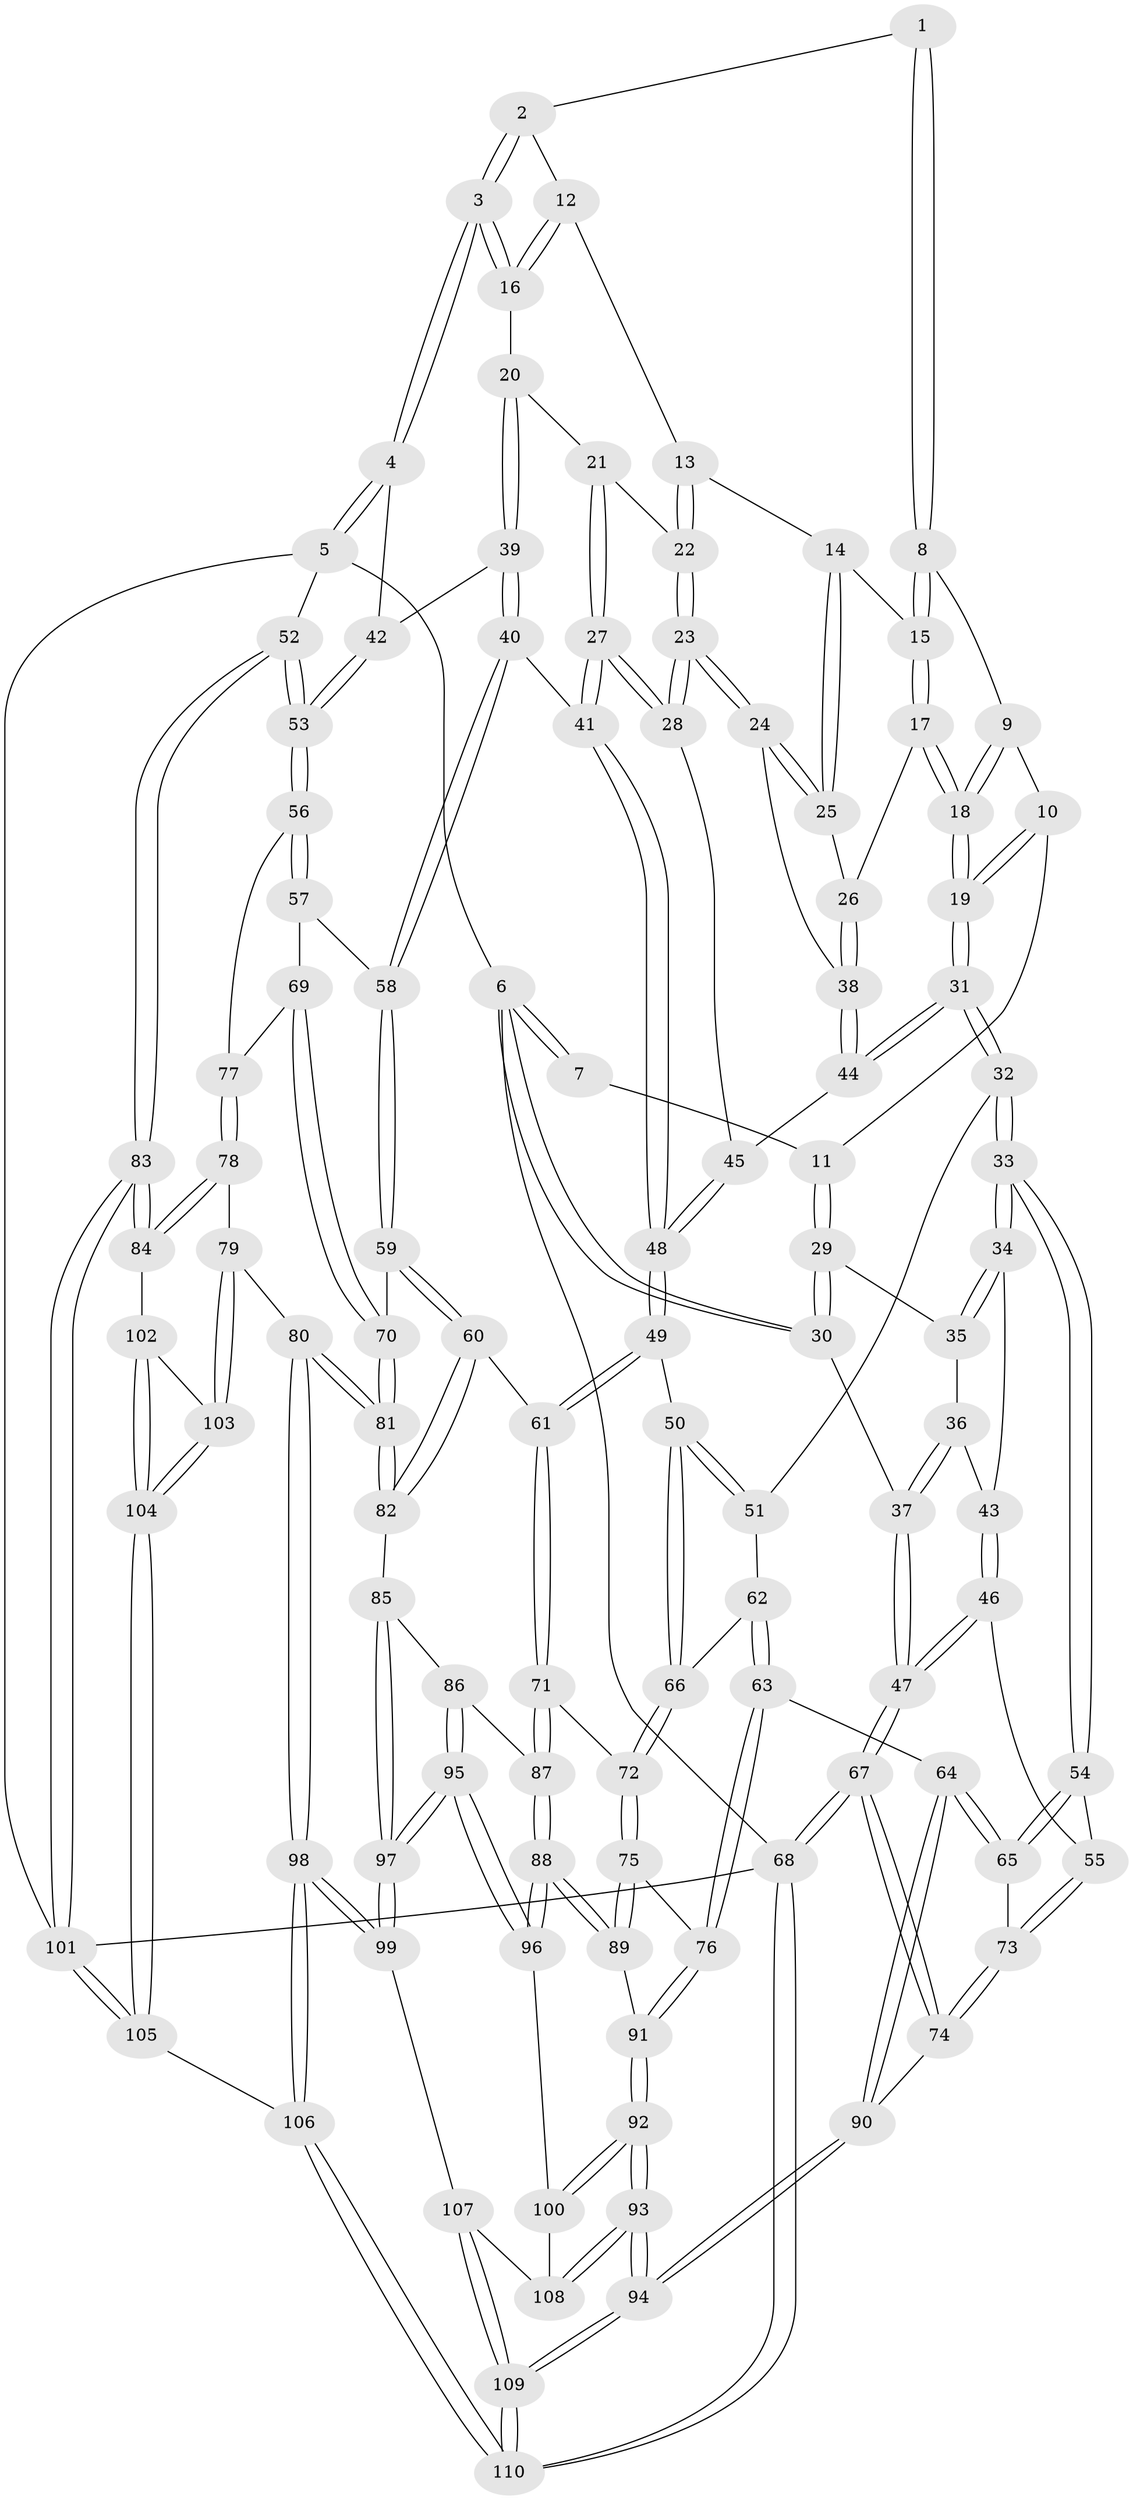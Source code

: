 // Generated by graph-tools (version 1.1) at 2025/17/03/09/25 04:17:17]
// undirected, 110 vertices, 272 edges
graph export_dot {
graph [start="1"]
  node [color=gray90,style=filled];
  1 [pos="+0.37744345328282325+0"];
  2 [pos="+0.622613168605174+0"];
  3 [pos="+1+0"];
  4 [pos="+1+0"];
  5 [pos="+1+0"];
  6 [pos="+0+0"];
  7 [pos="+0.13181318651838742+0"];
  8 [pos="+0.3913635259164205+0"];
  9 [pos="+0.2952560260468114+0.07861817228262837"];
  10 [pos="+0.276948169692514+0.10253560755009164"];
  11 [pos="+0.14088426165103046+0.1290918998890595"];
  12 [pos="+0.5892291674686965+0.07938793687193604"];
  13 [pos="+0.5472925535177734+0.11739627062956469"];
  14 [pos="+0.5122691702850131+0.10999509416022243"];
  15 [pos="+0.45092502051678107+0.08359140557726469"];
  16 [pos="+0.9563898048344596+0"];
  17 [pos="+0.392190937422424+0.20329150778532049"];
  18 [pos="+0.3609664809229336+0.24195664986092572"];
  19 [pos="+0.31349373002372516+0.3071306530078527"];
  20 [pos="+0.9132316418442221+0"];
  21 [pos="+0.6560067680877496+0.13384019788730314"];
  22 [pos="+0.5959893492120658+0.15847004391032984"];
  23 [pos="+0.6233169519452704+0.2670174160752735"];
  24 [pos="+0.5698628094535749+0.2565205998028904"];
  25 [pos="+0.5230643084032037+0.23941333722054667"];
  26 [pos="+0.5162560688198758+0.24106642794096927"];
  27 [pos="+0.7336000753718805+0.32947192941794345"];
  28 [pos="+0.6407246702516154+0.2888276461886209"];
  29 [pos="+0.14029174639114214+0.13158066786944703"];
  30 [pos="+0+0.1340179526164191"];
  31 [pos="+0.31078221098396835+0.3122947307218762"];
  32 [pos="+0.28800731284120845+0.32582409850351174"];
  33 [pos="+0.27545920856817757+0.3270712966429577"];
  34 [pos="+0.2549334065840194+0.3131523956258534"];
  35 [pos="+0.14260815105834004+0.14312091186434014"];
  36 [pos="+0.03223482011267954+0.2402953031195648"];
  37 [pos="+0+0.1957515561879878"];
  38 [pos="+0.47802064467163713+0.30487420091121153"];
  39 [pos="+0.7736169404993485+0.3264202746330989"];
  40 [pos="+0.7628145318517482+0.3342204796225559"];
  41 [pos="+0.740865274211566+0.33286632094838103"];
  42 [pos="+0.927580284784241+0.3815482184423"];
  43 [pos="+0.08633256059557928+0.3124639255894104"];
  44 [pos="+0.4421400071484811+0.34547379153543095"];
  45 [pos="+0.4891684580872358+0.37146949171876437"];
  46 [pos="+0+0.44727399576641036"];
  47 [pos="+0+0.44391637350719665"];
  48 [pos="+0.5422190605174714+0.49562589229804976"];
  49 [pos="+0.5415445988028825+0.49932883661160515"];
  50 [pos="+0.42487835843943184+0.49883234994885617"];
  51 [pos="+0.30497081426924344+0.3592524482256906"];
  52 [pos="+1+0.5449166183494344"];
  53 [pos="+1+0.5298247564092263"];
  54 [pos="+0.1835670080305341+0.46235889473455294"];
  55 [pos="+0+0.4490877601853062"];
  56 [pos="+1+0.5398869887727876"];
  57 [pos="+0.8673081031245113+0.49000222535040866"];
  58 [pos="+0.7696866703214181+0.432472327339685"];
  59 [pos="+0.7650920801240305+0.4583456476588338"];
  60 [pos="+0.6450695295291248+0.6158590528561808"];
  61 [pos="+0.5617689677272766+0.5625746305638257"];
  62 [pos="+0.3289300492634712+0.49650352577909374"];
  63 [pos="+0.2411183302756998+0.6452171460213858"];
  64 [pos="+0.1975223799501512+0.6284881954755517"];
  65 [pos="+0.1964401694463293+0.6271973740449639"];
  66 [pos="+0.3803102901160977+0.5630600883860026"];
  67 [pos="+0+0.7396476967109207"];
  68 [pos="+0+1"];
  69 [pos="+0.865979943047073+0.6003472388765249"];
  70 [pos="+0.8460128226500251+0.6020430982722594"];
  71 [pos="+0.4360180330250909+0.6520733607742355"];
  72 [pos="+0.37090711188512265+0.6275020799525332"];
  73 [pos="+0.09903651149241015+0.6208482117157388"];
  74 [pos="+0+0.7448043470982069"];
  75 [pos="+0.26566981722706445+0.6529200206108448"];
  76 [pos="+0.2555866573449934+0.653202290285452"];
  77 [pos="+0.8801532521661314+0.6006884511096359"];
  78 [pos="+0.9093868212600091+0.7221083543425885"];
  79 [pos="+0.8172953309528973+0.7622170879513803"];
  80 [pos="+0.7786902241586703+0.7483912170176977"];
  81 [pos="+0.7431870424399168+0.6966559992200162"];
  82 [pos="+0.6707006185108392+0.6706052789426943"];
  83 [pos="+1+0.7278264230757658"];
  84 [pos="+1+0.7453591124236276"];
  85 [pos="+0.649707305406984+0.6953156688662192"];
  86 [pos="+0.5544424380914595+0.7447768972045485"];
  87 [pos="+0.45884511448226456+0.7295856788568466"];
  88 [pos="+0.42087634392905066+0.8056137751622966"];
  89 [pos="+0.3833704317556528+0.778794387370479"];
  90 [pos="+0.08809716745618684+0.8192602422424059"];
  91 [pos="+0.26440613338239194+0.7704888667391545"];
  92 [pos="+0.25204384602675806+0.9388662401012198"];
  93 [pos="+0.22401285700497223+0.9805167890227529"];
  94 [pos="+0.2056680062545786+1"];
  95 [pos="+0.5484741192483619+0.8710659913949891"];
  96 [pos="+0.4198317987161115+0.8215801893238511"];
  97 [pos="+0.6202705656683535+0.9572434763232734"];
  98 [pos="+0.6637722883110193+1"];
  99 [pos="+0.6512255849401986+1"];
  100 [pos="+0.4033071346788779+0.8415277454739797"];
  101 [pos="+1+1"];
  102 [pos="+1+0.8091946254961564"];
  103 [pos="+0.8856195455479331+0.850309177945755"];
  104 [pos="+0.8215386408785427+1"];
  105 [pos="+0.7995145082221714+1"];
  106 [pos="+0.7141191387720803+1"];
  107 [pos="+0.49241553942665384+0.9619513452478955"];
  108 [pos="+0.4692469398248649+0.9501089053737681"];
  109 [pos="+0.19113827999476385+1"];
  110 [pos="+0.15290141947119032+1"];
  1 -- 2;
  1 -- 8;
  1 -- 8;
  2 -- 3;
  2 -- 3;
  2 -- 12;
  3 -- 4;
  3 -- 4;
  3 -- 16;
  3 -- 16;
  4 -- 5;
  4 -- 5;
  4 -- 42;
  5 -- 6;
  5 -- 52;
  5 -- 101;
  6 -- 7;
  6 -- 7;
  6 -- 30;
  6 -- 30;
  6 -- 68;
  7 -- 11;
  8 -- 9;
  8 -- 15;
  8 -- 15;
  9 -- 10;
  9 -- 18;
  9 -- 18;
  10 -- 11;
  10 -- 19;
  10 -- 19;
  11 -- 29;
  11 -- 29;
  12 -- 13;
  12 -- 16;
  12 -- 16;
  13 -- 14;
  13 -- 22;
  13 -- 22;
  14 -- 15;
  14 -- 25;
  14 -- 25;
  15 -- 17;
  15 -- 17;
  16 -- 20;
  17 -- 18;
  17 -- 18;
  17 -- 26;
  18 -- 19;
  18 -- 19;
  19 -- 31;
  19 -- 31;
  20 -- 21;
  20 -- 39;
  20 -- 39;
  21 -- 22;
  21 -- 27;
  21 -- 27;
  22 -- 23;
  22 -- 23;
  23 -- 24;
  23 -- 24;
  23 -- 28;
  23 -- 28;
  24 -- 25;
  24 -- 25;
  24 -- 38;
  25 -- 26;
  26 -- 38;
  26 -- 38;
  27 -- 28;
  27 -- 28;
  27 -- 41;
  27 -- 41;
  28 -- 45;
  29 -- 30;
  29 -- 30;
  29 -- 35;
  30 -- 37;
  31 -- 32;
  31 -- 32;
  31 -- 44;
  31 -- 44;
  32 -- 33;
  32 -- 33;
  32 -- 51;
  33 -- 34;
  33 -- 34;
  33 -- 54;
  33 -- 54;
  34 -- 35;
  34 -- 35;
  34 -- 43;
  35 -- 36;
  36 -- 37;
  36 -- 37;
  36 -- 43;
  37 -- 47;
  37 -- 47;
  38 -- 44;
  38 -- 44;
  39 -- 40;
  39 -- 40;
  39 -- 42;
  40 -- 41;
  40 -- 58;
  40 -- 58;
  41 -- 48;
  41 -- 48;
  42 -- 53;
  42 -- 53;
  43 -- 46;
  43 -- 46;
  44 -- 45;
  45 -- 48;
  45 -- 48;
  46 -- 47;
  46 -- 47;
  46 -- 55;
  47 -- 67;
  47 -- 67;
  48 -- 49;
  48 -- 49;
  49 -- 50;
  49 -- 61;
  49 -- 61;
  50 -- 51;
  50 -- 51;
  50 -- 66;
  50 -- 66;
  51 -- 62;
  52 -- 53;
  52 -- 53;
  52 -- 83;
  52 -- 83;
  53 -- 56;
  53 -- 56;
  54 -- 55;
  54 -- 65;
  54 -- 65;
  55 -- 73;
  55 -- 73;
  56 -- 57;
  56 -- 57;
  56 -- 77;
  57 -- 58;
  57 -- 69;
  58 -- 59;
  58 -- 59;
  59 -- 60;
  59 -- 60;
  59 -- 70;
  60 -- 61;
  60 -- 82;
  60 -- 82;
  61 -- 71;
  61 -- 71;
  62 -- 63;
  62 -- 63;
  62 -- 66;
  63 -- 64;
  63 -- 76;
  63 -- 76;
  64 -- 65;
  64 -- 65;
  64 -- 90;
  64 -- 90;
  65 -- 73;
  66 -- 72;
  66 -- 72;
  67 -- 68;
  67 -- 68;
  67 -- 74;
  67 -- 74;
  68 -- 110;
  68 -- 110;
  68 -- 101;
  69 -- 70;
  69 -- 70;
  69 -- 77;
  70 -- 81;
  70 -- 81;
  71 -- 72;
  71 -- 87;
  71 -- 87;
  72 -- 75;
  72 -- 75;
  73 -- 74;
  73 -- 74;
  74 -- 90;
  75 -- 76;
  75 -- 89;
  75 -- 89;
  76 -- 91;
  76 -- 91;
  77 -- 78;
  77 -- 78;
  78 -- 79;
  78 -- 84;
  78 -- 84;
  79 -- 80;
  79 -- 103;
  79 -- 103;
  80 -- 81;
  80 -- 81;
  80 -- 98;
  80 -- 98;
  81 -- 82;
  81 -- 82;
  82 -- 85;
  83 -- 84;
  83 -- 84;
  83 -- 101;
  83 -- 101;
  84 -- 102;
  85 -- 86;
  85 -- 97;
  85 -- 97;
  86 -- 87;
  86 -- 95;
  86 -- 95;
  87 -- 88;
  87 -- 88;
  88 -- 89;
  88 -- 89;
  88 -- 96;
  88 -- 96;
  89 -- 91;
  90 -- 94;
  90 -- 94;
  91 -- 92;
  91 -- 92;
  92 -- 93;
  92 -- 93;
  92 -- 100;
  92 -- 100;
  93 -- 94;
  93 -- 94;
  93 -- 108;
  93 -- 108;
  94 -- 109;
  94 -- 109;
  95 -- 96;
  95 -- 96;
  95 -- 97;
  95 -- 97;
  96 -- 100;
  97 -- 99;
  97 -- 99;
  98 -- 99;
  98 -- 99;
  98 -- 106;
  98 -- 106;
  99 -- 107;
  100 -- 108;
  101 -- 105;
  101 -- 105;
  102 -- 103;
  102 -- 104;
  102 -- 104;
  103 -- 104;
  103 -- 104;
  104 -- 105;
  104 -- 105;
  105 -- 106;
  106 -- 110;
  106 -- 110;
  107 -- 108;
  107 -- 109;
  107 -- 109;
  109 -- 110;
  109 -- 110;
}
